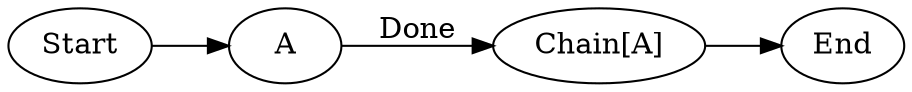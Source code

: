 digraph {
    rankdir=LR
    Start[class="extremity"]
    End[class="extremity"]
    DoneA[label="Chain[A]" class="goal"]

    A[class="start"]

    A -> DoneA[label="Done"]

    Start -> A[class="start"]
    DoneA -> End[class="goal"]
}
